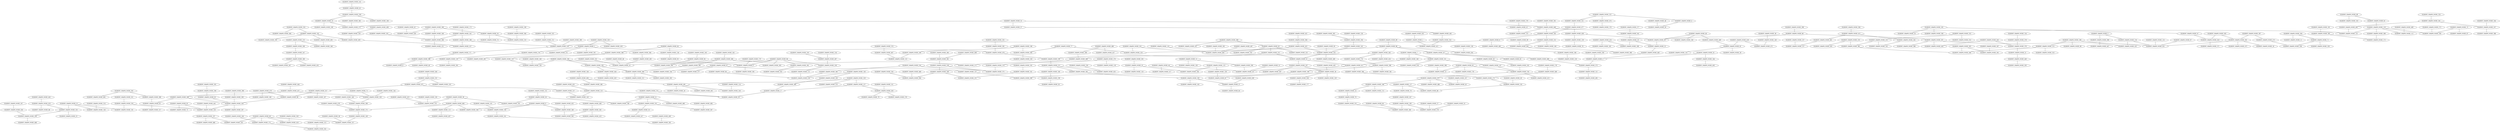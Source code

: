 graph GILBERT_GRAPH_KRUSKAL_DIRECT_LARGE{
GILBERT_GRAPH_NODE_1 -- GILBERT_GRAPH_NODE_413 [weight=1];
GILBERT_GRAPH_NODE_2 -- GILBERT_GRAPH_NODE_201 [weight=1];
GILBERT_GRAPH_NODE_3 -- GILBERT_GRAPH_NODE_373 [weight=1];
GILBERT_GRAPH_NODE_4 -- GILBERT_GRAPH_NODE_50 [weight=1];
GILBERT_GRAPH_NODE_5 -- GILBERT_GRAPH_NODE_124 [weight=1];
GILBERT_GRAPH_NODE_6 -- GILBERT_GRAPH_NODE_319 [weight=1];
GILBERT_GRAPH_NODE_6 -- GILBERT_GRAPH_NODE_483 [weight=1];
GILBERT_GRAPH_NODE_7 -- GILBERT_GRAPH_NODE_331 [weight=1];
GILBERT_GRAPH_NODE_9 -- GILBERT_GRAPH_NODE_150 [weight=1];
GILBERT_GRAPH_NODE_9 -- GILBERT_GRAPH_NODE_294 [weight=1];
GILBERT_GRAPH_NODE_9 -- GILBERT_GRAPH_NODE_340 [weight=1];
GILBERT_GRAPH_NODE_12 -- GILBERT_GRAPH_NODE_290 [weight=1];
GILBERT_GRAPH_NODE_14 -- GILBERT_GRAPH_NODE_70 [weight=1];
GILBERT_GRAPH_NODE_22 -- GILBERT_GRAPH_NODE_482 [weight=1];
GILBERT_GRAPH_NODE_25 -- GILBERT_GRAPH_NODE_190 [weight=1];
GILBERT_GRAPH_NODE_25 -- GILBERT_GRAPH_NODE_372 [weight=1];
GILBERT_GRAPH_NODE_26 -- GILBERT_GRAPH_NODE_102 [weight=1];
GILBERT_GRAPH_NODE_29 -- GILBERT_GRAPH_NODE_61 [weight=1];
GILBERT_GRAPH_NODE_33 -- GILBERT_GRAPH_NODE_427 [weight=1];
GILBERT_GRAPH_NODE_34 -- GILBERT_GRAPH_NODE_210 [weight=1];
GILBERT_GRAPH_NODE_35 -- GILBERT_GRAPH_NODE_3 [weight=1];
GILBERT_GRAPH_NODE_35 -- GILBERT_GRAPH_NODE_344 [weight=1];
GILBERT_GRAPH_NODE_37 -- GILBERT_GRAPH_NODE_462 [weight=1];
GILBERT_GRAPH_NODE_38 -- GILBERT_GRAPH_NODE_140 [weight=1];
GILBERT_GRAPH_NODE_39 -- GILBERT_GRAPH_NODE_102 [weight=1];
GILBERT_GRAPH_NODE_41 -- GILBERT_GRAPH_NODE_125 [weight=1];
GILBERT_GRAPH_NODE_44 -- GILBERT_GRAPH_NODE_20 [weight=1];
GILBERT_GRAPH_NODE_45 -- GILBERT_GRAPH_NODE_358 [weight=1];
GILBERT_GRAPH_NODE_49 -- GILBERT_GRAPH_NODE_59 [weight=1];
GILBERT_GRAPH_NODE_49 -- GILBERT_GRAPH_NODE_240 [weight=1];
GILBERT_GRAPH_NODE_51 -- GILBERT_GRAPH_NODE_148 [weight=1];
GILBERT_GRAPH_NODE_51 -- GILBERT_GRAPH_NODE_480 [weight=1];
GILBERT_GRAPH_NODE_55 -- GILBERT_GRAPH_NODE_446 [weight=1];
GILBERT_GRAPH_NODE_59 -- GILBERT_GRAPH_NODE_22 [weight=1];
GILBERT_GRAPH_NODE_60 -- GILBERT_GRAPH_NODE_175 [weight=1];
GILBERT_GRAPH_NODE_60 -- GILBERT_GRAPH_NODE_243 [weight=1];
GILBERT_GRAPH_NODE_60 -- GILBERT_GRAPH_NODE_419 [weight=1];
GILBERT_GRAPH_NODE_63 -- GILBERT_GRAPH_NODE_182 [weight=1];
GILBERT_GRAPH_NODE_64 -- GILBERT_GRAPH_NODE_298 [weight=1];
GILBERT_GRAPH_NODE_70 -- GILBERT_GRAPH_NODE_321 [weight=1];
GILBERT_GRAPH_NODE_77 -- GILBERT_GRAPH_NODE_219 [weight=1];
GILBERT_GRAPH_NODE_77 -- GILBERT_GRAPH_NODE_284 [weight=1];
GILBERT_GRAPH_NODE_80 -- GILBERT_GRAPH_NODE_229 [weight=1];
GILBERT_GRAPH_NODE_81 -- GILBERT_GRAPH_NODE_135 [weight=1];
GILBERT_GRAPH_NODE_82 -- GILBERT_GRAPH_NODE_13 [weight=1];
GILBERT_GRAPH_NODE_82 -- GILBERT_GRAPH_NODE_234 [weight=1];
GILBERT_GRAPH_NODE_84 -- GILBERT_GRAPH_NODE_260 [weight=1];
GILBERT_GRAPH_NODE_93 -- GILBERT_GRAPH_NODE_235 [weight=1];
GILBERT_GRAPH_NODE_96 -- GILBERT_GRAPH_NODE_10 [weight=1];
GILBERT_GRAPH_NODE_96 -- GILBERT_GRAPH_NODE_256 [weight=1];
GILBERT_GRAPH_NODE_96 -- GILBERT_GRAPH_NODE_391 [weight=1];
GILBERT_GRAPH_NODE_97 -- GILBERT_GRAPH_NODE_451 [weight=1];
GILBERT_GRAPH_NODE_98 -- GILBERT_GRAPH_NODE_263 [weight=1];
GILBERT_GRAPH_NODE_98 -- GILBERT_GRAPH_NODE_417 [weight=1];
GILBERT_GRAPH_NODE_98 -- GILBERT_GRAPH_NODE_485 [weight=1];
GILBERT_GRAPH_NODE_103 -- GILBERT_GRAPH_NODE_497 [weight=1];
GILBERT_GRAPH_NODE_105 -- GILBERT_GRAPH_NODE_195 [weight=1];
GILBERT_GRAPH_NODE_105 -- GILBERT_GRAPH_NODE_405 [weight=1];
GILBERT_GRAPH_NODE_105 -- GILBERT_GRAPH_NODE_493 [weight=1];
GILBERT_GRAPH_NODE_107 -- GILBERT_GRAPH_NODE_398 [weight=1];
GILBERT_GRAPH_NODE_110 -- GILBERT_GRAPH_NODE_485 [weight=1];
GILBERT_GRAPH_NODE_113 -- GILBERT_GRAPH_NODE_407 [weight=1];
GILBERT_GRAPH_NODE_114 -- GILBERT_GRAPH_NODE_250 [weight=1];
GILBERT_GRAPH_NODE_116 -- GILBERT_GRAPH_NODE_112 [weight=1];
GILBERT_GRAPH_NODE_121 -- GILBERT_GRAPH_NODE_495 [weight=1];
GILBERT_GRAPH_NODE_123 -- GILBERT_GRAPH_NODE_139 [weight=1];
GILBERT_GRAPH_NODE_124 -- GILBERT_GRAPH_NODE_422 [weight=1];
GILBERT_GRAPH_NODE_127 -- GILBERT_GRAPH_NODE_17 [weight=1];
GILBERT_GRAPH_NODE_127 -- GILBERT_GRAPH_NODE_426 [weight=1];
GILBERT_GRAPH_NODE_130 -- GILBERT_GRAPH_NODE_229 [weight=1];
GILBERT_GRAPH_NODE_132 -- GILBERT_GRAPH_NODE_136 [weight=1];
GILBERT_GRAPH_NODE_137 -- GILBERT_GRAPH_NODE_386 [weight=1];
GILBERT_GRAPH_NODE_140 -- GILBERT_GRAPH_NODE_471 [weight=1];
GILBERT_GRAPH_NODE_141 -- GILBERT_GRAPH_NODE_45 [weight=1];
GILBERT_GRAPH_NODE_145 -- GILBERT_GRAPH_NODE_235 [weight=1];
GILBERT_GRAPH_NODE_147 -- GILBERT_GRAPH_NODE_234 [weight=1];
GILBERT_GRAPH_NODE_153 -- GILBERT_GRAPH_NODE_54 [weight=1];
GILBERT_GRAPH_NODE_153 -- GILBERT_GRAPH_NODE_143 [weight=1];
GILBERT_GRAPH_NODE_166 -- GILBERT_GRAPH_NODE_422 [weight=1];
GILBERT_GRAPH_NODE_167 -- GILBERT_GRAPH_NODE_456 [weight=1];
GILBERT_GRAPH_NODE_170 -- GILBERT_GRAPH_NODE_0 [weight=1];
GILBERT_GRAPH_NODE_171 -- GILBERT_GRAPH_NODE_286 [weight=1];
GILBERT_GRAPH_NODE_173 -- GILBERT_GRAPH_NODE_242 [weight=1];
GILBERT_GRAPH_NODE_174 -- GILBERT_GRAPH_NODE_288 [weight=1];
GILBERT_GRAPH_NODE_175 -- GILBERT_GRAPH_NODE_342 [weight=1];
GILBERT_GRAPH_NODE_183 -- GILBERT_GRAPH_NODE_490 [weight=1];
GILBERT_GRAPH_NODE_184 -- GILBERT_GRAPH_NODE_0 [weight=1];
GILBERT_GRAPH_NODE_184 -- GILBERT_GRAPH_NODE_136 [weight=1];
GILBERT_GRAPH_NODE_184 -- GILBERT_GRAPH_NODE_230 [weight=1];
GILBERT_GRAPH_NODE_188 -- GILBERT_GRAPH_NODE_327 [weight=1];
GILBERT_GRAPH_NODE_189 -- GILBERT_GRAPH_NODE_14 [weight=1];
GILBERT_GRAPH_NODE_196 -- GILBERT_GRAPH_NODE_169 [weight=1];
GILBERT_GRAPH_NODE_196 -- GILBERT_GRAPH_NODE_284 [weight=1];
GILBERT_GRAPH_NODE_207 -- GILBERT_GRAPH_NODE_29 [weight=1];
GILBERT_GRAPH_NODE_207 -- GILBERT_GRAPH_NODE_387 [weight=1];
GILBERT_GRAPH_NODE_209 -- GILBERT_GRAPH_NODE_326 [weight=1];
GILBERT_GRAPH_NODE_216 -- GILBERT_GRAPH_NODE_66 [weight=1];
GILBERT_GRAPH_NODE_220 -- GILBERT_GRAPH_NODE_266 [weight=1];
GILBERT_GRAPH_NODE_222 -- GILBERT_GRAPH_NODE_4 [weight=1];
GILBERT_GRAPH_NODE_222 -- GILBERT_GRAPH_NODE_251 [weight=1];
GILBERT_GRAPH_NODE_223 -- GILBERT_GRAPH_NODE_309 [weight=1];
GILBERT_GRAPH_NODE_223 -- GILBERT_GRAPH_NODE_348 [weight=1];
GILBERT_GRAPH_NODE_224 -- GILBERT_GRAPH_NODE_261 [weight=1];
GILBERT_GRAPH_NODE_225 -- GILBERT_GRAPH_NODE_142 [weight=1];
GILBERT_GRAPH_NODE_227 -- GILBERT_GRAPH_NODE_143 [weight=1];
GILBERT_GRAPH_NODE_228 -- GILBERT_GRAPH_NODE_493 [weight=1];
GILBERT_GRAPH_NODE_230 -- GILBERT_GRAPH_NODE_360 [weight=1];
GILBERT_GRAPH_NODE_232 -- GILBERT_GRAPH_NODE_310 [weight=1];
GILBERT_GRAPH_NODE_232 -- GILBERT_GRAPH_NODE_475 [weight=1];
GILBERT_GRAPH_NODE_234 -- GILBERT_GRAPH_NODE_479 [weight=1];
GILBERT_GRAPH_NODE_235 -- GILBERT_GRAPH_NODE_52 [weight=1];
GILBERT_GRAPH_NODE_235 -- GILBERT_GRAPH_NODE_408 [weight=1];
GILBERT_GRAPH_NODE_236 -- GILBERT_GRAPH_NODE_404 [weight=1];
GILBERT_GRAPH_NODE_239 -- GILBERT_GRAPH_NODE_211 [weight=1];
GILBERT_GRAPH_NODE_241 -- GILBERT_GRAPH_NODE_293 [weight=1];
GILBERT_GRAPH_NODE_244 -- GILBERT_GRAPH_NODE_175 [weight=1];
GILBERT_GRAPH_NODE_246 -- GILBERT_GRAPH_NODE_411 [weight=1];
GILBERT_GRAPH_NODE_251 -- GILBERT_GRAPH_NODE_477 [weight=1];
GILBERT_GRAPH_NODE_252 -- GILBERT_GRAPH_NODE_160 [weight=1];
GILBERT_GRAPH_NODE_252 -- GILBERT_GRAPH_NODE_445 [weight=1];
GILBERT_GRAPH_NODE_254 -- GILBERT_GRAPH_NODE_385 [weight=1];
GILBERT_GRAPH_NODE_256 -- GILBERT_GRAPH_NODE_111 [weight=1];
GILBERT_GRAPH_NODE_258 -- GILBERT_GRAPH_NODE_349 [weight=1];
GILBERT_GRAPH_NODE_258 -- GILBERT_GRAPH_NODE_375 [weight=1];
GILBERT_GRAPH_NODE_261 -- GILBERT_GRAPH_NODE_107 [weight=1];
GILBERT_GRAPH_NODE_261 -- GILBERT_GRAPH_NODE_463 [weight=1];
GILBERT_GRAPH_NODE_262 -- GILBERT_GRAPH_NODE_388 [weight=1];
GILBERT_GRAPH_NODE_262 -- GILBERT_GRAPH_NODE_465 [weight=1];
GILBERT_GRAPH_NODE_263 -- GILBERT_GRAPH_NODE_174 [weight=1];
GILBERT_GRAPH_NODE_263 -- GILBERT_GRAPH_NODE_466 [weight=1];
GILBERT_GRAPH_NODE_268 -- GILBERT_GRAPH_NODE_326 [weight=1];
GILBERT_GRAPH_NODE_272 -- GILBERT_GRAPH_NODE_149 [weight=1];
GILBERT_GRAPH_NODE_274 -- GILBERT_GRAPH_NODE_54 [weight=1];
GILBERT_GRAPH_NODE_275 -- GILBERT_GRAPH_NODE_216 [weight=1];
GILBERT_GRAPH_NODE_276 -- GILBERT_GRAPH_NODE_120 [weight=1];
GILBERT_GRAPH_NODE_277 -- GILBERT_GRAPH_NODE_341 [weight=1];
GILBERT_GRAPH_NODE_279 -- GILBERT_GRAPH_NODE_41 [weight=1];
GILBERT_GRAPH_NODE_281 -- GILBERT_GRAPH_NODE_16 [weight=1];
GILBERT_GRAPH_NODE_281 -- GILBERT_GRAPH_NODE_451 [weight=1];
GILBERT_GRAPH_NODE_285 -- GILBERT_GRAPH_NODE_476 [weight=1];
GILBERT_GRAPH_NODE_286 -- GILBERT_GRAPH_NODE_8 [weight=1];
GILBERT_GRAPH_NODE_287 -- GILBERT_GRAPH_NODE_389 [weight=1];
GILBERT_GRAPH_NODE_287 -- GILBERT_GRAPH_NODE_428 [weight=1];
GILBERT_GRAPH_NODE_287 -- GILBERT_GRAPH_NODE_451 [weight=1];
GILBERT_GRAPH_NODE_288 -- GILBERT_GRAPH_NODE_199 [weight=1];
GILBERT_GRAPH_NODE_290 -- GILBERT_GRAPH_NODE_20 [weight=1];
GILBERT_GRAPH_NODE_291 -- GILBERT_GRAPH_NODE_446 [weight=1];
GILBERT_GRAPH_NODE_292 -- GILBERT_GRAPH_NODE_330 [weight=1];
GILBERT_GRAPH_NODE_298 -- GILBERT_GRAPH_NODE_491 [weight=1];
GILBERT_GRAPH_NODE_299 -- GILBERT_GRAPH_NODE_272 [weight=1];
GILBERT_GRAPH_NODE_302 -- GILBERT_GRAPH_NODE_485 [weight=1];
GILBERT_GRAPH_NODE_303 -- GILBERT_GRAPH_NODE_301 [weight=1];
GILBERT_GRAPH_NODE_304 -- GILBERT_GRAPH_NODE_11 [weight=1];
GILBERT_GRAPH_NODE_304 -- GILBERT_GRAPH_NODE_71 [weight=1];
GILBERT_GRAPH_NODE_305 -- GILBERT_GRAPH_NODE_32 [weight=1];
GILBERT_GRAPH_NODE_308 -- GILBERT_GRAPH_NODE_275 [weight=1];
GILBERT_GRAPH_NODE_312 -- GILBERT_GRAPH_NODE_52 [weight=1];
GILBERT_GRAPH_NODE_312 -- GILBERT_GRAPH_NODE_239 [weight=1];
GILBERT_GRAPH_NODE_316 -- GILBERT_GRAPH_NODE_191 [weight=1];
GILBERT_GRAPH_NODE_316 -- GILBERT_GRAPH_NODE_333 [weight=1];
GILBERT_GRAPH_NODE_318 -- GILBERT_GRAPH_NODE_313 [weight=1];
GILBERT_GRAPH_NODE_318 -- GILBERT_GRAPH_NODE_481 [weight=1];
GILBERT_GRAPH_NODE_319 -- GILBERT_GRAPH_NODE_171 [weight=1];
GILBERT_GRAPH_NODE_320 -- GILBERT_GRAPH_NODE_459 [weight=1];
GILBERT_GRAPH_NODE_321 -- GILBERT_GRAPH_NODE_260 [weight=1];
GILBERT_GRAPH_NODE_324 -- GILBERT_GRAPH_NODE_494 [weight=1];
GILBERT_GRAPH_NODE_325 -- GILBERT_GRAPH_NODE_336 [weight=1];
GILBERT_GRAPH_NODE_331 -- GILBERT_GRAPH_NODE_147 [weight=1];
GILBERT_GRAPH_NODE_331 -- GILBERT_GRAPH_NODE_416 [weight=1];
GILBERT_GRAPH_NODE_334 -- GILBERT_GRAPH_NODE_394 [weight=1];
GILBERT_GRAPH_NODE_335 -- GILBERT_GRAPH_NODE_285 [weight=1];
GILBERT_GRAPH_NODE_341 -- GILBERT_GRAPH_NODE_19 [weight=1];
GILBERT_GRAPH_NODE_343 -- GILBERT_GRAPH_NODE_6 [weight=1];
GILBERT_GRAPH_NODE_343 -- GILBERT_GRAPH_NODE_252 [weight=1];
GILBERT_GRAPH_NODE_345 -- GILBERT_GRAPH_NODE_142 [weight=1];
GILBERT_GRAPH_NODE_349 -- GILBERT_GRAPH_NODE_394 [weight=1];
GILBERT_GRAPH_NODE_352 -- GILBERT_GRAPH_NODE_33 [weight=1];
GILBERT_GRAPH_NODE_352 -- GILBERT_GRAPH_NODE_367 [weight=1];
GILBERT_GRAPH_NODE_354 -- GILBERT_GRAPH_NODE_413 [weight=1];
GILBERT_GRAPH_NODE_355 -- GILBERT_GRAPH_NODE_219 [weight=1];
GILBERT_GRAPH_NODE_355 -- GILBERT_GRAPH_NODE_485 [weight=1];
GILBERT_GRAPH_NODE_357 -- GILBERT_GRAPH_NODE_69 [weight=1];
GILBERT_GRAPH_NODE_357 -- GILBERT_GRAPH_NODE_187 [weight=1];
GILBERT_GRAPH_NODE_358 -- GILBERT_GRAPH_NODE_25 [weight=1];
GILBERT_GRAPH_NODE_358 -- GILBERT_GRAPH_NODE_106 [weight=1];
GILBERT_GRAPH_NODE_359 -- GILBERT_GRAPH_NODE_299 [weight=1];
GILBERT_GRAPH_NODE_360 -- GILBERT_GRAPH_NODE_283 [weight=1];
GILBERT_GRAPH_NODE_360 -- GILBERT_GRAPH_NODE_315 [weight=1];
GILBERT_GRAPH_NODE_362 -- GILBERT_GRAPH_NODE_360 [weight=1];
GILBERT_GRAPH_NODE_368 -- GILBERT_GRAPH_NODE_447 [weight=1];
GILBERT_GRAPH_NODE_369 -- GILBERT_GRAPH_NODE_63 [weight=1];
GILBERT_GRAPH_NODE_369 -- GILBERT_GRAPH_NODE_421 [weight=1];
GILBERT_GRAPH_NODE_379 -- GILBERT_GRAPH_NODE_21 [weight=1];
GILBERT_GRAPH_NODE_382 -- GILBERT_GRAPH_NODE_346 [weight=1];
GILBERT_GRAPH_NODE_385 -- GILBERT_GRAPH_NODE_229 [weight=1];
GILBERT_GRAPH_NODE_388 -- GILBERT_GRAPH_NODE_92 [weight=1];
GILBERT_GRAPH_NODE_390 -- GILBERT_GRAPH_NODE_209 [weight=1];
GILBERT_GRAPH_NODE_392 -- GILBERT_GRAPH_NODE_194 [weight=1];
GILBERT_GRAPH_NODE_397 -- GILBERT_GRAPH_NODE_281 [weight=1];
GILBERT_GRAPH_NODE_397 -- GILBERT_GRAPH_NODE_473 [weight=1];
GILBERT_GRAPH_NODE_404 -- GILBERT_GRAPH_NODE_380 [weight=1];
GILBERT_GRAPH_NODE_405 -- GILBERT_GRAPH_NODE_348 [weight=1];
GILBERT_GRAPH_NODE_411 -- GILBERT_GRAPH_NODE_20 [weight=1];
GILBERT_GRAPH_NODE_411 -- GILBERT_GRAPH_NODE_308 [weight=1];
GILBERT_GRAPH_NODE_412 -- GILBERT_GRAPH_NODE_345 [weight=1];
GILBERT_GRAPH_NODE_412 -- GILBERT_GRAPH_NODE_461 [weight=1];
GILBERT_GRAPH_NODE_417 -- GILBERT_GRAPH_NODE_65 [weight=1];
GILBERT_GRAPH_NODE_417 -- GILBERT_GRAPH_NODE_498 [weight=1];
GILBERT_GRAPH_NODE_418 -- GILBERT_GRAPH_NODE_81 [weight=1];
GILBERT_GRAPH_NODE_418 -- GILBERT_GRAPH_NODE_471 [weight=1];
GILBERT_GRAPH_NODE_423 -- GILBERT_GRAPH_NODE_133 [weight=1];
GILBERT_GRAPH_NODE_426 -- GILBERT_GRAPH_NODE_79 [weight=1];
GILBERT_GRAPH_NODE_426 -- GILBERT_GRAPH_NODE_376 [weight=1];
GILBERT_GRAPH_NODE_430 -- GILBERT_GRAPH_NODE_281 [weight=1];
GILBERT_GRAPH_NODE_432 -- GILBERT_GRAPH_NODE_340 [weight=1];
GILBERT_GRAPH_NODE_436 -- GILBERT_GRAPH_NODE_232 [weight=1];
GILBERT_GRAPH_NODE_437 -- GILBERT_GRAPH_NODE_268 [weight=1];
GILBERT_GRAPH_NODE_437 -- GILBERT_GRAPH_NODE_359 [weight=1];
GILBERT_GRAPH_NODE_439 -- GILBERT_GRAPH_NODE_59 [weight=1];
GILBERT_GRAPH_NODE_439 -- GILBERT_GRAPH_NODE_129 [weight=1];
GILBERT_GRAPH_NODE_441 -- GILBERT_GRAPH_NODE_333 [weight=1];
GILBERT_GRAPH_NODE_445 -- GILBERT_GRAPH_NODE_366 [weight=1];
GILBERT_GRAPH_NODE_446 -- GILBERT_GRAPH_NODE_125 [weight=1];
GILBERT_GRAPH_NODE_446 -- GILBERT_GRAPH_NODE_131 [weight=1];
GILBERT_GRAPH_NODE_446 -- GILBERT_GRAPH_NODE_343 [weight=1];
GILBERT_GRAPH_NODE_448 -- GILBERT_GRAPH_NODE_282 [weight=1];
GILBERT_GRAPH_NODE_449 -- GILBERT_GRAPH_NODE_81 [weight=1];
GILBERT_GRAPH_NODE_452 -- GILBERT_GRAPH_NODE_219 [weight=1];
GILBERT_GRAPH_NODE_452 -- GILBERT_GRAPH_NODE_235 [weight=1];
GILBERT_GRAPH_NODE_454 -- GILBERT_GRAPH_NODE_371 [weight=1];
GILBERT_GRAPH_NODE_455 -- GILBERT_GRAPH_NODE_153 [weight=1];
GILBERT_GRAPH_NODE_456 -- GILBERT_GRAPH_NODE_336 [weight=1];
GILBERT_GRAPH_NODE_460 -- GILBERT_GRAPH_NODE_112 [weight=1];
GILBERT_GRAPH_NODE_461 -- GILBERT_GRAPH_NODE_157 [weight=1];
GILBERT_GRAPH_NODE_462 -- GILBERT_GRAPH_NODE_354 [weight=1];
GILBERT_GRAPH_NODE_463 -- GILBERT_GRAPH_NODE_131 [weight=1];
GILBERT_GRAPH_NODE_464 -- GILBERT_GRAPH_NODE_113 [weight=1];
GILBERT_GRAPH_NODE_464 -- GILBERT_GRAPH_NODE_272 [weight=1];
GILBERT_GRAPH_NODE_464 -- GILBERT_GRAPH_NODE_294 [weight=1];
GILBERT_GRAPH_NODE_466 -- GILBERT_GRAPH_NODE_271 [weight=1];
GILBERT_GRAPH_NODE_470 -- GILBERT_GRAPH_NODE_69 [weight=1];
GILBERT_GRAPH_NODE_473 -- GILBERT_GRAPH_NODE_338 [weight=1];
GILBERT_GRAPH_NODE_475 -- GILBERT_GRAPH_NODE_227 [weight=1];
GILBERT_GRAPH_NODE_475 -- GILBERT_GRAPH_NODE_357 [weight=1];
GILBERT_GRAPH_NODE_476 -- GILBERT_GRAPH_NODE_239 [weight=1];
GILBERT_GRAPH_NODE_477 -- GILBERT_GRAPH_NODE_343 [weight=1];
GILBERT_GRAPH_NODE_477 -- GILBERT_GRAPH_NODE_439 [weight=1];
GILBERT_GRAPH_NODE_478 -- GILBERT_GRAPH_NODE_272 [weight=1];
GILBERT_GRAPH_NODE_479 -- GILBERT_GRAPH_NODE_43 [weight=1];
GILBERT_GRAPH_NODE_479 -- GILBERT_GRAPH_NODE_189 [weight=1];
GILBERT_GRAPH_NODE_479 -- GILBERT_GRAPH_NODE_486 [weight=1];
GILBERT_GRAPH_NODE_481 -- GILBERT_GRAPH_NODE_250 [weight=1];
GILBERT_GRAPH_NODE_481 -- GILBERT_GRAPH_NODE_401 [weight=1];
GILBERT_GRAPH_NODE_482 -- GILBERT_GRAPH_NODE_3 [weight=1];
GILBERT_GRAPH_NODE_483 -- GILBERT_GRAPH_NODE_180 [weight=1];
GILBERT_GRAPH_NODE_490 -- GILBERT_GRAPH_NODE_17 [weight=1];
GILBERT_GRAPH_NODE_493 -- GILBERT_GRAPH_NODE_327 [weight=1];
GILBERT_GRAPH_NODE_496 -- GILBERT_GRAPH_NODE_271 [weight=1];
GILBERT_GRAPH_NODE_496 -- GILBERT_GRAPH_NODE_362 [weight=1];
GILBERT_GRAPH_NODE_497 -- GILBERT_GRAPH_NODE_256 [weight=1];
GILBERT_GRAPH_NODE_498 -- GILBERT_GRAPH_NODE_373 [weight=1];
GILBERT_GRAPH_NODE_499 -- GILBERT_GRAPH_NODE_361 [weight=1];
GILBERT_GRAPH_NODE_2 -- GILBERT_GRAPH_NODE_276 [weight=2];
GILBERT_GRAPH_NODE_2 -- GILBERT_GRAPH_NODE_311 [weight=2];
GILBERT_GRAPH_NODE_2 -- GILBERT_GRAPH_NODE_476 [weight=2];
GILBERT_GRAPH_NODE_5 -- GILBERT_GRAPH_NODE_368 [weight=2];
GILBERT_GRAPH_NODE_7 -- GILBERT_GRAPH_NODE_246 [weight=2];
GILBERT_GRAPH_NODE_12 -- GILBERT_GRAPH_NODE_138 [weight=2];
GILBERT_GRAPH_NODE_17 -- GILBERT_GRAPH_NODE_54 [weight=2];
GILBERT_GRAPH_NODE_26 -- GILBERT_GRAPH_NODE_148 [weight=2];
GILBERT_GRAPH_NODE_29 -- GILBERT_GRAPH_NODE_356 [weight=2];
GILBERT_GRAPH_NODE_31 -- GILBERT_GRAPH_NODE_156 [weight=2];
GILBERT_GRAPH_NODE_31 -- GILBERT_GRAPH_NODE_191 [weight=2];
GILBERT_GRAPH_NODE_31 -- GILBERT_GRAPH_NODE_325 [weight=2];
GILBERT_GRAPH_NODE_32 -- GILBERT_GRAPH_NODE_204 [weight=2];
GILBERT_GRAPH_NODE_36 -- GILBERT_GRAPH_NODE_257 [weight=2];
GILBERT_GRAPH_NODE_39 -- GILBERT_GRAPH_NODE_133 [weight=2];
GILBERT_GRAPH_NODE_39 -- GILBERT_GRAPH_NODE_464 [weight=2];
GILBERT_GRAPH_NODE_42 -- GILBERT_GRAPH_NODE_429 [weight=2];
GILBERT_GRAPH_NODE_49 -- GILBERT_GRAPH_NODE_449 [weight=2];
GILBERT_GRAPH_NODE_51 -- GILBERT_GRAPH_NODE_352 [weight=2];
GILBERT_GRAPH_NODE_52 -- GILBERT_GRAPH_NODE_207 [weight=2];
GILBERT_GRAPH_NODE_52 -- GILBERT_GRAPH_NODE_411 [weight=2];
GILBERT_GRAPH_NODE_55 -- GILBERT_GRAPH_NODE_37 [weight=2];
GILBERT_GRAPH_NODE_55 -- GILBERT_GRAPH_NODE_372 [weight=2];
GILBERT_GRAPH_NODE_57 -- GILBERT_GRAPH_NODE_85 [weight=2];
GILBERT_GRAPH_NODE_60 -- GILBERT_GRAPH_NODE_257 [weight=2];
GILBERT_GRAPH_NODE_63 -- GILBERT_GRAPH_NODE_312 [weight=2];
GILBERT_GRAPH_NODE_63 -- GILBERT_GRAPH_NODE_322 [weight=2];
GILBERT_GRAPH_NODE_68 -- GILBERT_GRAPH_NODE_59 [weight=2];
GILBERT_GRAPH_NODE_68 -- GILBERT_GRAPH_NODE_287 [weight=2];
GILBERT_GRAPH_NODE_69 -- GILBERT_GRAPH_NODE_326 [weight=2];
GILBERT_GRAPH_NODE_71 -- GILBERT_GRAPH_NODE_329 [weight=2];
GILBERT_GRAPH_NODE_71 -- GILBERT_GRAPH_NODE_338 [weight=2];
GILBERT_GRAPH_NODE_73 -- GILBERT_GRAPH_NODE_200 [weight=2];
GILBERT_GRAPH_NODE_82 -- GILBERT_GRAPH_NODE_179 [weight=2];
GILBERT_GRAPH_NODE_83 -- GILBERT_GRAPH_NODE_326 [weight=2];
GILBERT_GRAPH_NODE_87 -- GILBERT_GRAPH_NODE_104 [weight=2];
GILBERT_GRAPH_NODE_87 -- GILBERT_GRAPH_NODE_137 [weight=2];
GILBERT_GRAPH_NODE_87 -- GILBERT_GRAPH_NODE_377 [weight=2];
GILBERT_GRAPH_NODE_89 -- GILBERT_GRAPH_NODE_98 [weight=2];
GILBERT_GRAPH_NODE_90 -- GILBERT_GRAPH_NODE_445 [weight=2];
GILBERT_GRAPH_NODE_91 -- GILBERT_GRAPH_NODE_72 [weight=2];
GILBERT_GRAPH_NODE_91 -- GILBERT_GRAPH_NODE_333 [weight=2];
GILBERT_GRAPH_NODE_94 -- GILBERT_GRAPH_NODE_300 [weight=2];
GILBERT_GRAPH_NODE_96 -- GILBERT_GRAPH_NODE_0 [weight=2];
GILBERT_GRAPH_NODE_98 -- GILBERT_GRAPH_NODE_434 [weight=2];
GILBERT_GRAPH_NODE_100 -- GILBERT_GRAPH_NODE_238 [weight=2];
GILBERT_GRAPH_NODE_111 -- GILBERT_GRAPH_NODE_229 [weight=2];
GILBERT_GRAPH_NODE_116 -- GILBERT_GRAPH_NODE_131 [weight=2];
GILBERT_GRAPH_NODE_116 -- GILBERT_GRAPH_NODE_200 [weight=2];
GILBERT_GRAPH_NODE_116 -- GILBERT_GRAPH_NODE_399 [weight=2];
GILBERT_GRAPH_NODE_117 -- GILBERT_GRAPH_NODE_66 [weight=2];
GILBERT_GRAPH_NODE_123 -- GILBERT_GRAPH_NODE_204 [weight=2];
GILBERT_GRAPH_NODE_124 -- GILBERT_GRAPH_NODE_451 [weight=2];
GILBERT_GRAPH_NODE_129 -- GILBERT_GRAPH_NODE_78 [weight=2];
GILBERT_GRAPH_NODE_130 -- GILBERT_GRAPH_NODE_183 [weight=2];
GILBERT_GRAPH_NODE_139 -- GILBERT_GRAPH_NODE_61 [weight=2];
GILBERT_GRAPH_NODE_146 -- GILBERT_GRAPH_NODE_299 [weight=2];
GILBERT_GRAPH_NODE_149 -- GILBERT_GRAPH_NODE_257 [weight=2];
GILBERT_GRAPH_NODE_150 -- GILBERT_GRAPH_NODE_241 [weight=2];
GILBERT_GRAPH_NODE_152 -- GILBERT_GRAPH_NODE_26 [weight=2];
GILBERT_GRAPH_NODE_155 -- GILBERT_GRAPH_NODE_451 [weight=2];
GILBERT_GRAPH_NODE_158 -- GILBERT_GRAPH_NODE_434 [weight=2];
GILBERT_GRAPH_NODE_161 -- GILBERT_GRAPH_NODE_231 [weight=2];
GILBERT_GRAPH_NODE_162 -- GILBERT_GRAPH_NODE_496 [weight=2];
GILBERT_GRAPH_NODE_165 -- GILBERT_GRAPH_NODE_47 [weight=2];
GILBERT_GRAPH_NODE_166 -- GILBERT_GRAPH_NODE_99 [weight=2];
GILBERT_GRAPH_NODE_166 -- GILBERT_GRAPH_NODE_215 [weight=2];
GILBERT_GRAPH_NODE_169 -- GILBERT_GRAPH_NODE_122 [weight=2];
GILBERT_GRAPH_NODE_180 -- GILBERT_GRAPH_NODE_218 [weight=2];
GILBERT_GRAPH_NODE_186 -- GILBERT_GRAPH_NODE_34 [weight=2];
GILBERT_GRAPH_NODE_186 -- GILBERT_GRAPH_NODE_249 [weight=2];
GILBERT_GRAPH_NODE_186 -- GILBERT_GRAPH_NODE_429 [weight=2];
GILBERT_GRAPH_NODE_188 -- GILBERT_GRAPH_NODE_319 [weight=2];
GILBERT_GRAPH_NODE_189 -- GILBERT_GRAPH_NODE_115 [weight=2];
GILBERT_GRAPH_NODE_192 -- GILBERT_GRAPH_NODE_161 [weight=2];
GILBERT_GRAPH_NODE_193 -- GILBERT_GRAPH_NODE_94 [weight=2];
GILBERT_GRAPH_NODE_194 -- GILBERT_GRAPH_NODE_145 [weight=2];
GILBERT_GRAPH_NODE_197 -- GILBERT_GRAPH_NODE_243 [weight=2];
GILBERT_GRAPH_NODE_199 -- GILBERT_GRAPH_NODE_386 [weight=2];
GILBERT_GRAPH_NODE_211 -- GILBERT_GRAPH_NODE_100 [weight=2];
GILBERT_GRAPH_NODE_211 -- GILBERT_GRAPH_NODE_292 [weight=2];
GILBERT_GRAPH_NODE_211 -- GILBERT_GRAPH_NODE_433 [weight=2];
GILBERT_GRAPH_NODE_212 -- GILBERT_GRAPH_NODE_319 [weight=2];
GILBERT_GRAPH_NODE_215 -- GILBERT_GRAPH_NODE_346 [weight=2];
GILBERT_GRAPH_NODE_222 -- GILBERT_GRAPH_NODE_474 [weight=2];
GILBERT_GRAPH_NODE_225 -- GILBERT_GRAPH_NODE_382 [weight=2];
GILBERT_GRAPH_NODE_226 -- GILBERT_GRAPH_NODE_133 [weight=2];
GILBERT_GRAPH_NODE_230 -- GILBERT_GRAPH_NODE_458 [weight=2];
GILBERT_GRAPH_NODE_233 -- GILBERT_GRAPH_NODE_382 [weight=2];
GILBERT_GRAPH_NODE_233 -- GILBERT_GRAPH_NODE_420 [weight=2];
GILBERT_GRAPH_NODE_234 -- GILBERT_GRAPH_NODE_415 [weight=2];
GILBERT_GRAPH_NODE_237 -- GILBERT_GRAPH_NODE_157 [weight=2];
GILBERT_GRAPH_NODE_238 -- GILBERT_GRAPH_NODE_30 [weight=2];
GILBERT_GRAPH_NODE_242 -- GILBERT_GRAPH_NODE_188 [weight=2];
GILBERT_GRAPH_NODE_242 -- GILBERT_GRAPH_NODE_266 [weight=2];
GILBERT_GRAPH_NODE_247 -- GILBERT_GRAPH_NODE_280 [weight=2];
GILBERT_GRAPH_NODE_248 -- GILBERT_GRAPH_NODE_136 [weight=2];
GILBERT_GRAPH_NODE_249 -- GILBERT_GRAPH_NODE_266 [weight=2];
GILBERT_GRAPH_NODE_253 -- GILBERT_GRAPH_NODE_225 [weight=2];
GILBERT_GRAPH_NODE_253 -- GILBERT_GRAPH_NODE_314 [weight=2];
GILBERT_GRAPH_NODE_254 -- GILBERT_GRAPH_NODE_375 [weight=2];
GILBERT_GRAPH_NODE_255 -- GILBERT_GRAPH_NODE_10 [weight=2];
GILBERT_GRAPH_NODE_259 -- GILBERT_GRAPH_NODE_433 [weight=2];
GILBERT_GRAPH_NODE_263 -- GILBERT_GRAPH_NODE_424 [weight=2];
GILBERT_GRAPH_NODE_266 -- GILBERT_GRAPH_NODE_221 [weight=2];
GILBERT_GRAPH_NODE_268 -- GILBERT_GRAPH_NODE_92 [weight=2];
GILBERT_GRAPH_NODE_269 -- GILBERT_GRAPH_NODE_466 [weight=2];
GILBERT_GRAPH_NODE_270 -- GILBERT_GRAPH_NODE_278 [weight=2];
GILBERT_GRAPH_NODE_273 -- GILBERT_GRAPH_NODE_200 [weight=2];
GILBERT_GRAPH_NODE_278 -- GILBERT_GRAPH_NODE_375 [weight=2];
GILBERT_GRAPH_NODE_280 -- GILBERT_GRAPH_NODE_267 [weight=2];
GILBERT_GRAPH_NODE_280 -- GILBERT_GRAPH_NODE_435 [weight=2];
GILBERT_GRAPH_NODE_281 -- GILBERT_GRAPH_NODE_472 [weight=2];
GILBERT_GRAPH_NODE_282 -- GILBERT_GRAPH_NODE_363 [weight=2];
GILBERT_GRAPH_NODE_282 -- GILBERT_GRAPH_NODE_410 [weight=2];
GILBERT_GRAPH_NODE_286 -- GILBERT_GRAPH_NODE_40 [weight=2];
GILBERT_GRAPH_NODE_288 -- GILBERT_GRAPH_NODE_381 [weight=2];
GILBERT_GRAPH_NODE_296 -- GILBERT_GRAPH_NODE_68 [weight=2];
GILBERT_GRAPH_NODE_298 -- GILBERT_GRAPH_NODE_132 [weight=2];
GILBERT_GRAPH_NODE_303 -- GILBERT_GRAPH_NODE_346 [weight=2];
GILBERT_GRAPH_NODE_306 -- GILBERT_GRAPH_NODE_210 [weight=2];
GILBERT_GRAPH_NODE_307 -- GILBERT_GRAPH_NODE_301 [weight=2];
GILBERT_GRAPH_NODE_309 -- GILBERT_GRAPH_NODE_247 [weight=2];
GILBERT_GRAPH_NODE_318 -- GILBERT_GRAPH_NODE_127 [weight=2];
GILBERT_GRAPH_NODE_320 -- GILBERT_GRAPH_NODE_2 [weight=2];
GILBERT_GRAPH_NODE_323 -- GILBERT_GRAPH_NODE_212 [weight=2];
GILBERT_GRAPH_NODE_324 -- GILBERT_GRAPH_NODE_105 [weight=2];
GILBERT_GRAPH_NODE_325 -- GILBERT_GRAPH_NODE_23 [weight=2];
GILBERT_GRAPH_NODE_326 -- GILBERT_GRAPH_NODE_297 [weight=2];
GILBERT_GRAPH_NODE_326 -- GILBERT_GRAPH_NODE_333 [weight=2];
GILBERT_GRAPH_NODE_330 -- GILBERT_GRAPH_NODE_57 [weight=2];
GILBERT_GRAPH_NODE_337 -- GILBERT_GRAPH_NODE_43 [weight=2];
GILBERT_GRAPH_NODE_339 -- GILBERT_GRAPH_NODE_3 [weight=2];
GILBERT_GRAPH_NODE_340 -- GILBERT_GRAPH_NODE_363 [weight=2];
GILBERT_GRAPH_NODE_349 -- GILBERT_GRAPH_NODE_231 [weight=2];
GILBERT_GRAPH_NODE_361 -- GILBERT_GRAPH_NODE_258 [weight=2];
GILBERT_GRAPH_NODE_365 -- GILBERT_GRAPH_NODE_372 [weight=2];
GILBERT_GRAPH_NODE_378 -- GILBERT_GRAPH_NODE_379 [weight=2];
GILBERT_GRAPH_NODE_391 -- GILBERT_GRAPH_NODE_202 [weight=2];
GILBERT_GRAPH_NODE_395 -- GILBERT_GRAPH_NODE_172 [weight=2];
GILBERT_GRAPH_NODE_396 -- GILBERT_GRAPH_NODE_13 [weight=2];
GILBERT_GRAPH_NODE_400 -- GILBERT_GRAPH_NODE_293 [weight=2];
GILBERT_GRAPH_NODE_402 -- GILBERT_GRAPH_NODE_29 [weight=2];
GILBERT_GRAPH_NODE_404 -- GILBERT_GRAPH_NODE_481 [weight=2];
GILBERT_GRAPH_NODE_406 -- GILBERT_GRAPH_NODE_228 [weight=2];
GILBERT_GRAPH_NODE_409 -- GILBERT_GRAPH_NODE_275 [weight=2];
GILBERT_GRAPH_NODE_414 -- GILBERT_GRAPH_NODE_325 [weight=2];
GILBERT_GRAPH_NODE_425 -- GILBERT_GRAPH_NODE_185 [weight=2];
GILBERT_GRAPH_NODE_425 -- GILBERT_GRAPH_NODE_198 [weight=2];
GILBERT_GRAPH_NODE_430 -- GILBERT_GRAPH_NODE_454 [weight=2];
GILBERT_GRAPH_NODE_438 -- GILBERT_GRAPH_NODE_57 [weight=2];
GILBERT_GRAPH_NODE_442 -- GILBERT_GRAPH_NODE_379 [weight=2];
GILBERT_GRAPH_NODE_442 -- GILBERT_GRAPH_NODE_428 [weight=2];
GILBERT_GRAPH_NODE_443 -- GILBERT_GRAPH_NODE_414 [weight=2];
GILBERT_GRAPH_NODE_444 -- GILBERT_GRAPH_NODE_437 [weight=2];
GILBERT_GRAPH_NODE_467 -- GILBERT_GRAPH_NODE_122 [weight=2];
GILBERT_GRAPH_NODE_469 -- GILBERT_GRAPH_NODE_394 [weight=2];
GILBERT_GRAPH_NODE_470 -- GILBERT_GRAPH_NODE_168 [weight=2];
GILBERT_GRAPH_NODE_481 -- GILBERT_GRAPH_NODE_18 [weight=2];
GILBERT_GRAPH_NODE_487 -- GILBERT_GRAPH_NODE_485 [weight=2];
GILBERT_GRAPH_NODE_489 -- GILBERT_GRAPH_NODE_269 [weight=2];
GILBERT_GRAPH_NODE_492 -- GILBERT_GRAPH_NODE_10 [weight=2];
GILBERT_GRAPH_NODE_15 -- GILBERT_GRAPH_NODE_20 [weight=3];
GILBERT_GRAPH_NODE_19 -- GILBERT_GRAPH_NODE_22 [weight=3];
GILBERT_GRAPH_NODE_19 -- GILBERT_GRAPH_NODE_198 [weight=3];
GILBERT_GRAPH_NODE_21 -- GILBERT_GRAPH_NODE_440 [weight=3];
GILBERT_GRAPH_NODE_27 -- GILBERT_GRAPH_NODE_370 [weight=3];
GILBERT_GRAPH_NODE_29 -- GILBERT_GRAPH_NODE_159 [weight=3];
GILBERT_GRAPH_NODE_34 -- GILBERT_GRAPH_NODE_74 [weight=3];
GILBERT_GRAPH_NODE_44 -- GILBERT_GRAPH_NODE_217 [weight=3];
GILBERT_GRAPH_NODE_47 -- GILBERT_GRAPH_NODE_454 [weight=3];
GILBERT_GRAPH_NODE_48 -- GILBERT_GRAPH_NODE_10 [weight=3];
GILBERT_GRAPH_NODE_53 -- GILBERT_GRAPH_NODE_370 [weight=3];
GILBERT_GRAPH_NODE_56 -- GILBERT_GRAPH_NODE_245 [weight=3];
GILBERT_GRAPH_NODE_58 -- GILBERT_GRAPH_NODE_216 [weight=3];
GILBERT_GRAPH_NODE_62 -- GILBERT_GRAPH_NODE_116 [weight=3];
GILBERT_GRAPH_NODE_64 -- GILBERT_GRAPH_NODE_128 [weight=3];
GILBERT_GRAPH_NODE_81 -- GILBERT_GRAPH_NODE_28 [weight=3];
GILBERT_GRAPH_NODE_88 -- GILBERT_GRAPH_NODE_62 [weight=3];
GILBERT_GRAPH_NODE_92 -- GILBERT_GRAPH_NODE_317 [weight=3];
GILBERT_GRAPH_NODE_96 -- GILBERT_GRAPH_NODE_383 [weight=3];
GILBERT_GRAPH_NODE_101 -- GILBERT_GRAPH_NODE_150 [weight=3];
GILBERT_GRAPH_NODE_108 -- GILBERT_GRAPH_NODE_306 [weight=3];
GILBERT_GRAPH_NODE_109 -- GILBERT_GRAPH_NODE_260 [weight=3];
GILBERT_GRAPH_NODE_109 -- GILBERT_GRAPH_NODE_370 [weight=3];
GILBERT_GRAPH_NODE_117 -- GILBERT_GRAPH_NODE_76 [weight=3];
GILBERT_GRAPH_NODE_126 -- GILBERT_GRAPH_NODE_194 [weight=3];
GILBERT_GRAPH_NODE_128 -- GILBERT_GRAPH_NODE_95 [weight=3];
GILBERT_GRAPH_NODE_134 -- GILBERT_GRAPH_NODE_497 [weight=3];
GILBERT_GRAPH_NODE_154 -- GILBERT_GRAPH_NODE_378 [weight=3];
GILBERT_GRAPH_NODE_164 -- GILBERT_GRAPH_NODE_107 [weight=3];
GILBERT_GRAPH_NODE_178 -- GILBERT_GRAPH_NODE_409 [weight=3];
GILBERT_GRAPH_NODE_181 -- GILBERT_GRAPH_NODE_395 [weight=3];
GILBERT_GRAPH_NODE_214 -- GILBERT_GRAPH_NODE_156 [weight=3];
GILBERT_GRAPH_NODE_215 -- GILBERT_GRAPH_NODE_353 [weight=3];
GILBERT_GRAPH_NODE_245 -- GILBERT_GRAPH_NODE_234 [weight=3];
GILBERT_GRAPH_NODE_264 -- GILBERT_GRAPH_NODE_412 [weight=3];
GILBERT_GRAPH_NODE_270 -- GILBERT_GRAPH_NODE_118 [weight=3];
GILBERT_GRAPH_NODE_284 -- GILBERT_GRAPH_NODE_328 [weight=3];
GILBERT_GRAPH_NODE_330 -- GILBERT_GRAPH_NODE_163 [weight=3];
GILBERT_GRAPH_NODE_336 -- GILBERT_GRAPH_NODE_468 [weight=3];
GILBERT_GRAPH_NODE_344 -- GILBERT_GRAPH_NODE_403 [weight=3];
GILBERT_GRAPH_NODE_350 -- GILBERT_GRAPH_NODE_419 [weight=3];
GILBERT_GRAPH_NODE_364 -- GILBERT_GRAPH_NODE_452 [weight=3];
GILBERT_GRAPH_NODE_373 -- GILBERT_GRAPH_NODE_121 [weight=3];
GILBERT_GRAPH_NODE_374 -- GILBERT_GRAPH_NODE_467 [weight=3];
GILBERT_GRAPH_NODE_384 -- GILBERT_GRAPH_NODE_492 [weight=3];
GILBERT_GRAPH_NODE_393 -- GILBERT_GRAPH_NODE_361 [weight=3];
GILBERT_GRAPH_NODE_399 -- GILBERT_GRAPH_NODE_172 [weight=3];
GILBERT_GRAPH_NODE_414 -- GILBERT_GRAPH_NODE_86 [weight=3];
GILBERT_GRAPH_NODE_431 -- GILBERT_GRAPH_NODE_364 [weight=3];
GILBERT_GRAPH_NODE_453 -- GILBERT_GRAPH_NODE_1 [weight=3];
GILBERT_GRAPH_NODE_458 -- GILBERT_GRAPH_NODE_450 [weight=3];
GILBERT_GRAPH_NODE_489 -- GILBERT_GRAPH_NODE_457 [weight=3];
GILBERT_GRAPH_NODE_496 -- GILBERT_GRAPH_NODE_300 [weight=3];
GILBERT_GRAPH_NODE_0 -- GILBERT_GRAPH_NODE_295 [weight=4];
GILBERT_GRAPH_NODE_32 -- GILBERT_GRAPH_NODE_119 [weight=4];
GILBERT_GRAPH_NODE_46 -- GILBERT_GRAPH_NODE_50 [weight=4];
GILBERT_GRAPH_NODE_75 -- GILBERT_GRAPH_NODE_359 [weight=4];
GILBERT_GRAPH_NODE_88 -- GILBERT_GRAPH_NODE_332 [weight=4];
GILBERT_GRAPH_NODE_120 -- GILBERT_GRAPH_NODE_265 [weight=4];
GILBERT_GRAPH_NODE_144 -- GILBERT_GRAPH_NODE_359 [weight=4];
GILBERT_GRAPH_NODE_151 -- GILBERT_GRAPH_NODE_426 [weight=4];
GILBERT_GRAPH_NODE_165 -- GILBERT_GRAPH_NODE_24 [weight=4];
GILBERT_GRAPH_NODE_197 -- GILBERT_GRAPH_NODE_488 [weight=4];
GILBERT_GRAPH_NODE_205 -- GILBERT_GRAPH_NODE_208 [weight=4];
GILBERT_GRAPH_NODE_208 -- GILBERT_GRAPH_NODE_83 [weight=4];
GILBERT_GRAPH_NODE_351 -- GILBERT_GRAPH_NODE_316 [weight=4];
GILBERT_GRAPH_NODE_356 -- GILBERT_GRAPH_NODE_177 [weight=4];
GILBERT_GRAPH_NODE_440 -- GILBERT_GRAPH_NODE_203 [weight=4];
GILBERT_GRAPH_NODE_474 -- GILBERT_GRAPH_NODE_176 [weight=4];
GILBERT_GRAPH_NODE_484 -- GILBERT_GRAPH_NODE_367 [weight=4];
GILBERT_GRAPH_NODE_73 -- GILBERT_GRAPH_NODE_67 [weight=5];
GILBERT_GRAPH_NODE_165 -- GILBERT_GRAPH_NODE_206 [weight=5];
GILBERT_GRAPH_NODE_213 -- GILBERT_GRAPH_NODE_342 [weight=5];
GILBERT_GRAPH_NODE_289 -- GILBERT_GRAPH_NODE_319 [weight=5];
GILBERT_GRAPH_NODE_347 -- GILBERT_GRAPH_NODE_109 [weight=5];
}
